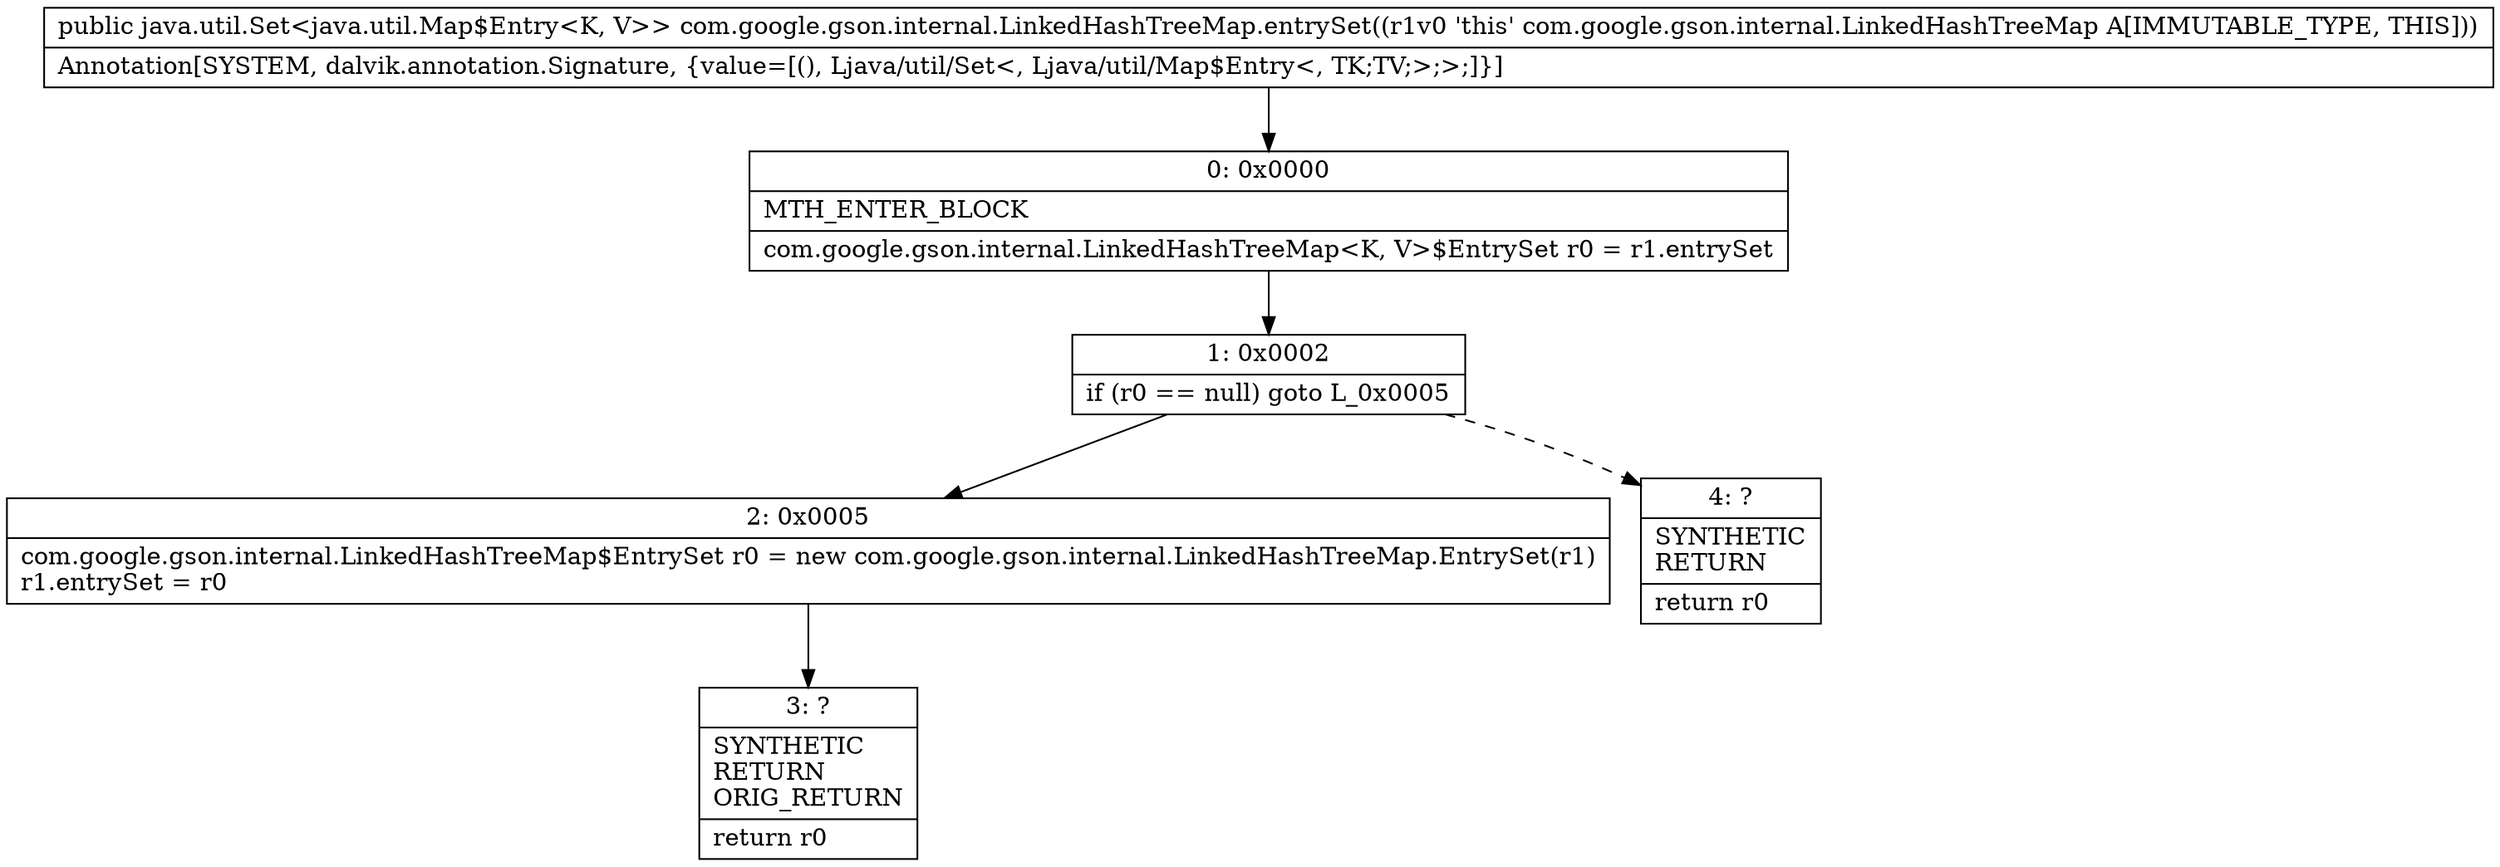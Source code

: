 digraph "CFG forcom.google.gson.internal.LinkedHashTreeMap.entrySet()Ljava\/util\/Set;" {
Node_0 [shape=record,label="{0\:\ 0x0000|MTH_ENTER_BLOCK\l|com.google.gson.internal.LinkedHashTreeMap\<K, V\>$EntrySet r0 = r1.entrySet\l}"];
Node_1 [shape=record,label="{1\:\ 0x0002|if (r0 == null) goto L_0x0005\l}"];
Node_2 [shape=record,label="{2\:\ 0x0005|com.google.gson.internal.LinkedHashTreeMap$EntrySet r0 = new com.google.gson.internal.LinkedHashTreeMap.EntrySet(r1)\lr1.entrySet = r0\l}"];
Node_3 [shape=record,label="{3\:\ ?|SYNTHETIC\lRETURN\lORIG_RETURN\l|return r0\l}"];
Node_4 [shape=record,label="{4\:\ ?|SYNTHETIC\lRETURN\l|return r0\l}"];
MethodNode[shape=record,label="{public java.util.Set\<java.util.Map$Entry\<K, V\>\> com.google.gson.internal.LinkedHashTreeMap.entrySet((r1v0 'this' com.google.gson.internal.LinkedHashTreeMap A[IMMUTABLE_TYPE, THIS]))  | Annotation[SYSTEM, dalvik.annotation.Signature, \{value=[(), Ljava\/util\/Set\<, Ljava\/util\/Map$Entry\<, TK;TV;\>;\>;]\}]\l}"];
MethodNode -> Node_0;
Node_0 -> Node_1;
Node_1 -> Node_2;
Node_1 -> Node_4[style=dashed];
Node_2 -> Node_3;
}

